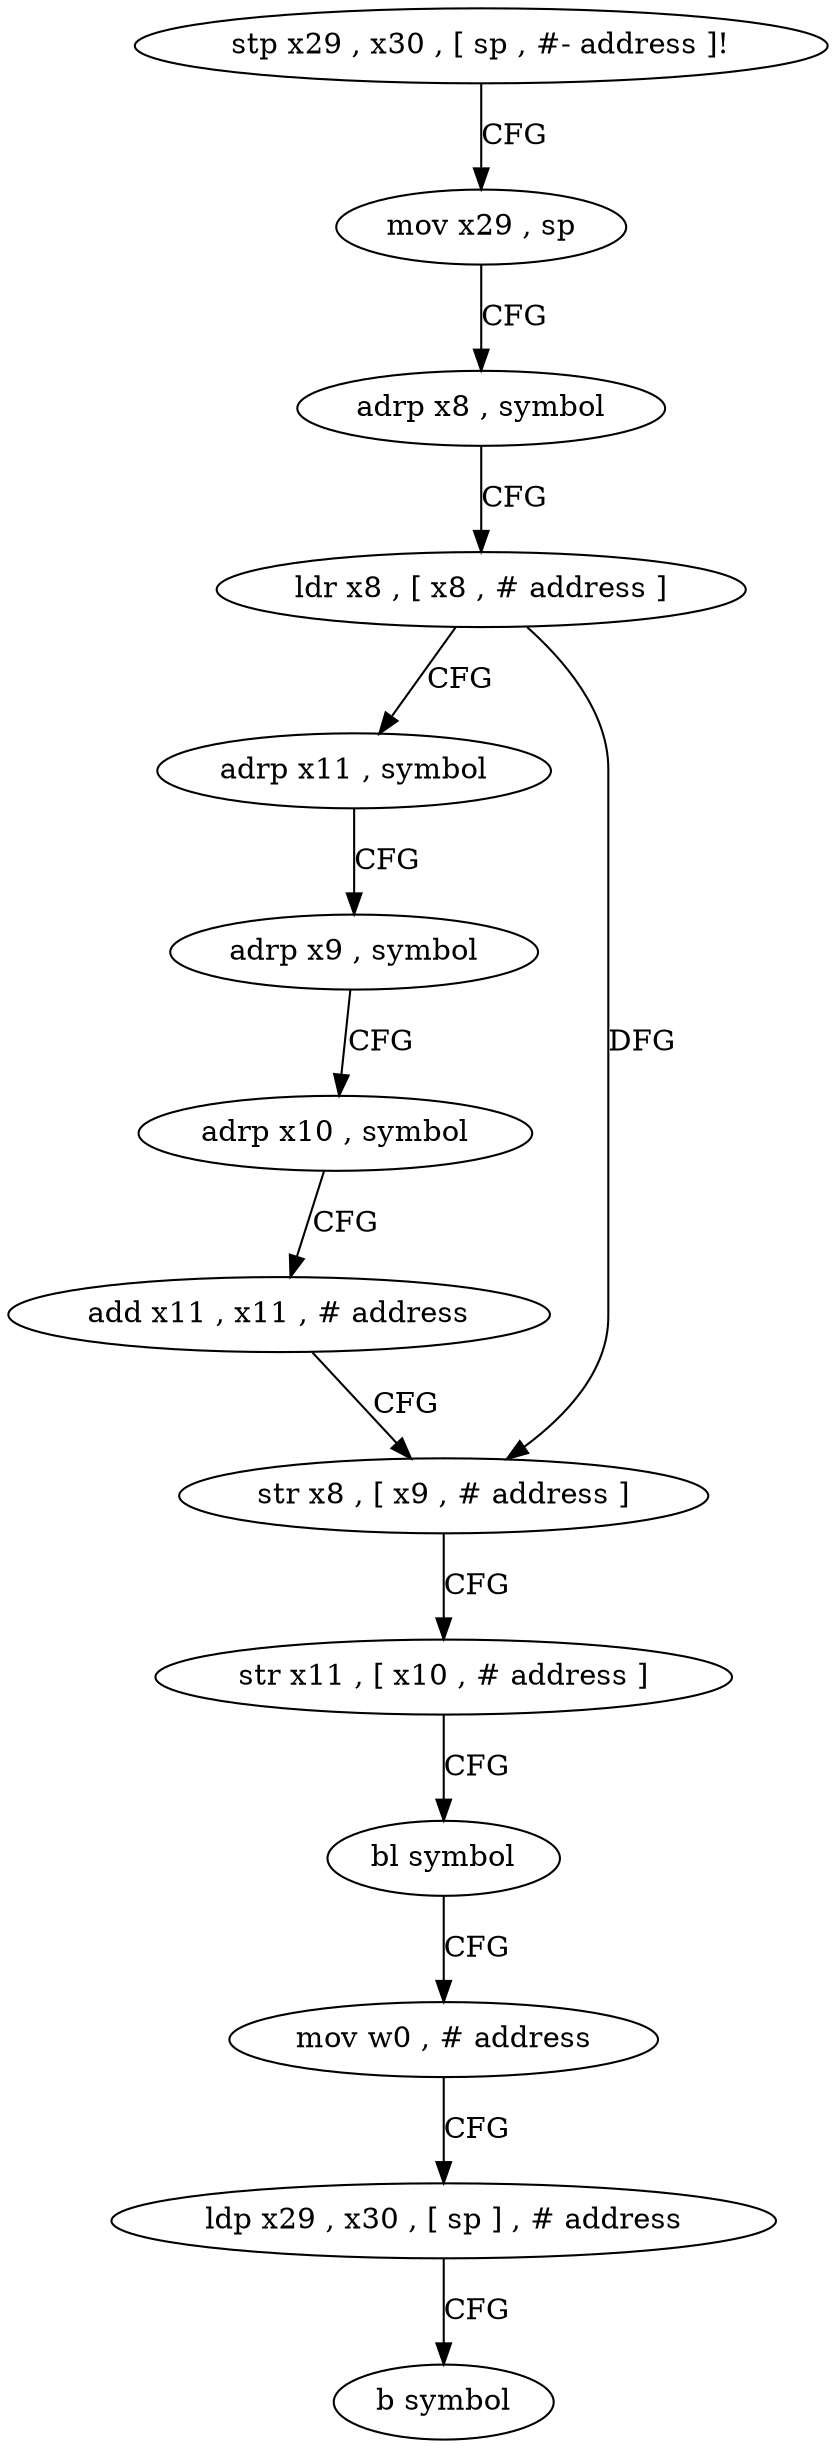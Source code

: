 digraph "func" {
"4204508" [label = "stp x29 , x30 , [ sp , #- address ]!" ]
"4204512" [label = "mov x29 , sp" ]
"4204516" [label = "adrp x8 , symbol" ]
"4204520" [label = "ldr x8 , [ x8 , # address ]" ]
"4204524" [label = "adrp x11 , symbol" ]
"4204528" [label = "adrp x9 , symbol" ]
"4204532" [label = "adrp x10 , symbol" ]
"4204536" [label = "add x11 , x11 , # address" ]
"4204540" [label = "str x8 , [ x9 , # address ]" ]
"4204544" [label = "str x11 , [ x10 , # address ]" ]
"4204548" [label = "bl symbol" ]
"4204552" [label = "mov w0 , # address" ]
"4204556" [label = "ldp x29 , x30 , [ sp ] , # address" ]
"4204560" [label = "b symbol" ]
"4204508" -> "4204512" [ label = "CFG" ]
"4204512" -> "4204516" [ label = "CFG" ]
"4204516" -> "4204520" [ label = "CFG" ]
"4204520" -> "4204524" [ label = "CFG" ]
"4204520" -> "4204540" [ label = "DFG" ]
"4204524" -> "4204528" [ label = "CFG" ]
"4204528" -> "4204532" [ label = "CFG" ]
"4204532" -> "4204536" [ label = "CFG" ]
"4204536" -> "4204540" [ label = "CFG" ]
"4204540" -> "4204544" [ label = "CFG" ]
"4204544" -> "4204548" [ label = "CFG" ]
"4204548" -> "4204552" [ label = "CFG" ]
"4204552" -> "4204556" [ label = "CFG" ]
"4204556" -> "4204560" [ label = "CFG" ]
}

